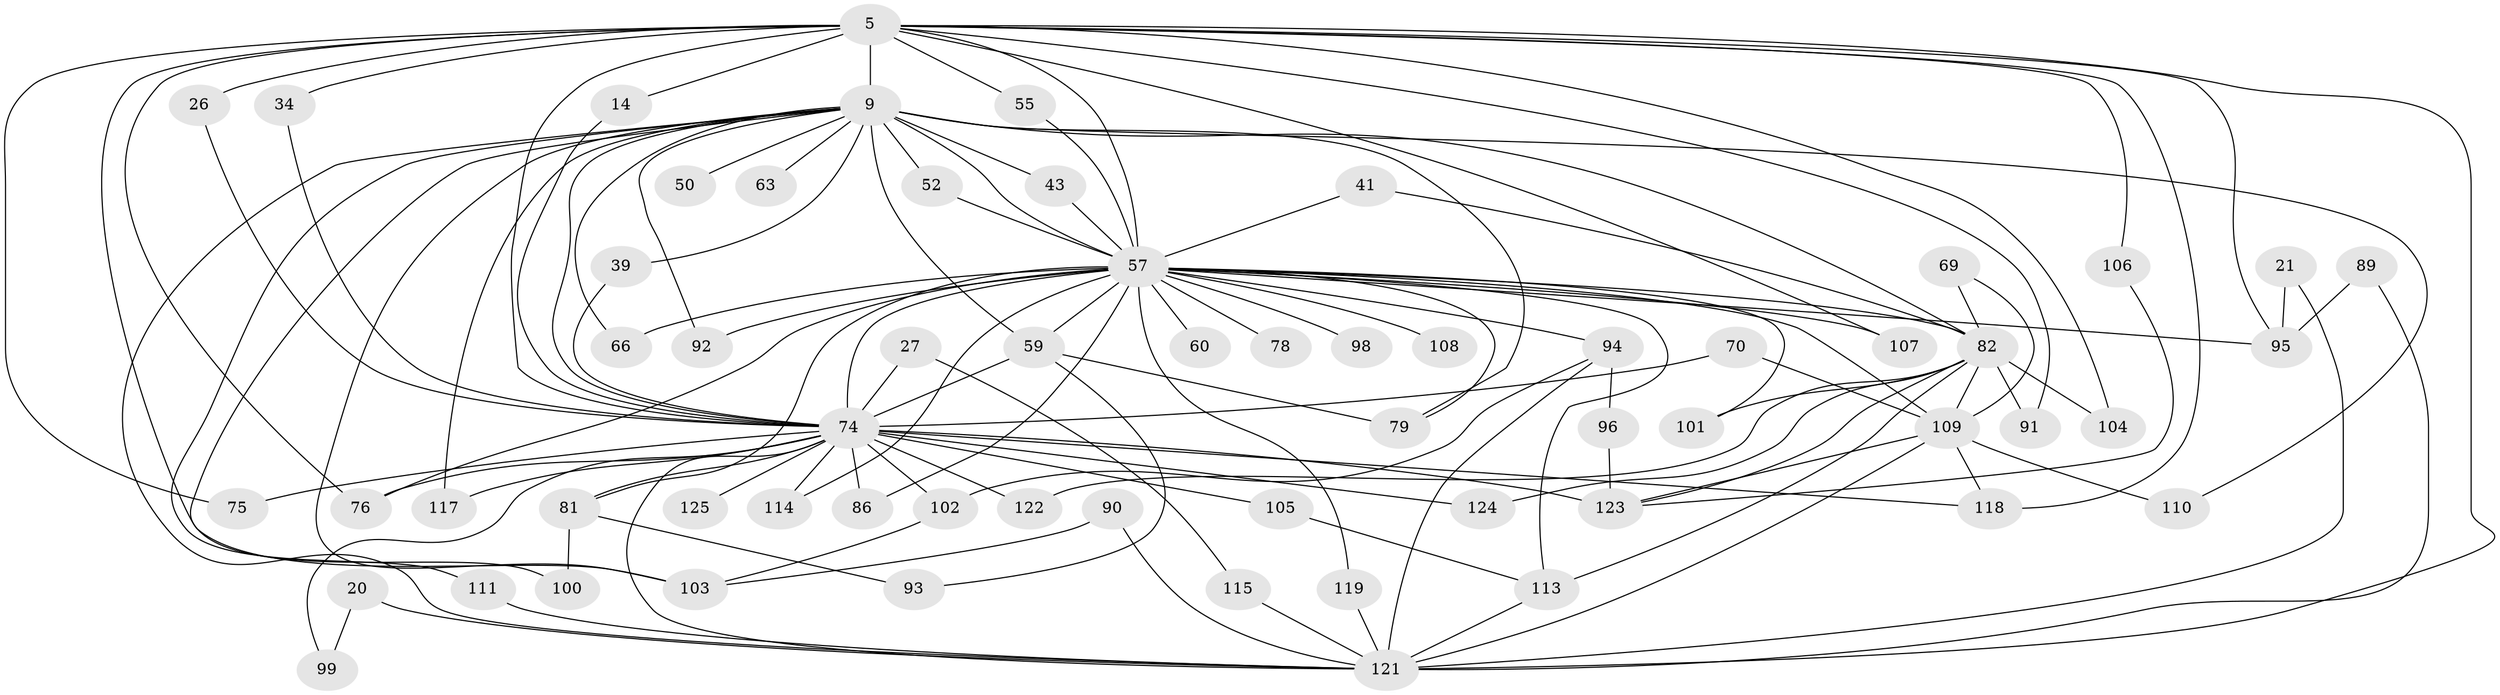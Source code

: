 // original degree distribution, {19: 0.008, 30: 0.008, 15: 0.008, 16: 0.008, 20: 0.008, 27: 0.008, 18: 0.016, 26: 0.008, 29: 0.008, 7: 0.032, 4: 0.08, 2: 0.568, 3: 0.152, 8: 0.024, 5: 0.056, 6: 0.008}
// Generated by graph-tools (version 1.1) at 2025/43/03/09/25 04:43:27]
// undirected, 62 vertices, 122 edges
graph export_dot {
graph [start="1"]
  node [color=gray90,style=filled];
  5 [super="+1"];
  9 [super="+7+4"];
  14;
  20;
  21;
  26;
  27;
  34;
  39;
  41;
  43;
  50;
  52;
  55;
  57 [super="+31+10"];
  59 [super="+58+56"];
  60;
  63;
  66;
  69;
  70;
  74 [super="+44+67"];
  75;
  76 [super="+72"];
  78;
  79 [super="+54"];
  81 [super="+45"];
  82 [super="+64+61"];
  86;
  89;
  90;
  91;
  92 [super="+48"];
  93;
  94;
  95 [super="+19"];
  96;
  98;
  99;
  100;
  101;
  102 [super="+80"];
  103 [super="+65+51"];
  104;
  105 [super="+68"];
  106;
  107;
  108;
  109 [super="+28+37"];
  110;
  111;
  113 [super="+24"];
  114;
  115;
  117;
  118 [super="+87"];
  119;
  121 [super="+30+97+116+88"];
  122;
  123 [super="+120+73"];
  124 [super="+112"];
  125 [super="+84+71"];
  5 -- 9 [weight=8];
  5 -- 26;
  5 -- 55;
  5 -- 75;
  5 -- 91;
  5 -- 104;
  5 -- 14;
  5 -- 34;
  5 -- 106;
  5 -- 107;
  5 -- 118;
  5 -- 95;
  5 -- 103 [weight=2];
  5 -- 121 [weight=6];
  5 -- 76;
  5 -- 57 [weight=5];
  5 -- 74 [weight=4];
  9 -- 43;
  9 -- 50 [weight=2];
  9 -- 63 [weight=2];
  9 -- 100;
  9 -- 111;
  9 -- 66;
  9 -- 39;
  9 -- 103 [weight=4];
  9 -- 52;
  9 -- 79;
  9 -- 92;
  9 -- 110;
  9 -- 117;
  9 -- 121 [weight=2];
  9 -- 57 [weight=9];
  9 -- 59;
  9 -- 82 [weight=6];
  9 -- 74 [weight=10];
  14 -- 74;
  20 -- 99;
  20 -- 121 [weight=3];
  21 -- 95;
  21 -- 121;
  26 -- 74;
  27 -- 115;
  27 -- 74 [weight=2];
  34 -- 74;
  39 -- 74;
  41 -- 57;
  41 -- 82;
  43 -- 57;
  52 -- 57;
  55 -- 57;
  57 -- 109 [weight=5];
  57 -- 79 [weight=4];
  57 -- 66;
  57 -- 76 [weight=2];
  57 -- 78;
  57 -- 81 [weight=2];
  57 -- 86;
  57 -- 119;
  57 -- 92 [weight=2];
  57 -- 94;
  57 -- 95 [weight=2];
  57 -- 98;
  57 -- 101;
  57 -- 107;
  57 -- 108;
  57 -- 113;
  57 -- 114;
  57 -- 60 [weight=2];
  57 -- 59;
  57 -- 82 [weight=2];
  57 -- 74 [weight=6];
  59 -- 93;
  59 -- 79;
  59 -- 74 [weight=2];
  69 -- 109;
  69 -- 82;
  70 -- 109;
  70 -- 74;
  74 -- 75;
  74 -- 76;
  74 -- 81 [weight=2];
  74 -- 86;
  74 -- 121 [weight=2];
  74 -- 99;
  74 -- 105 [weight=2];
  74 -- 114;
  74 -- 117;
  74 -- 122;
  74 -- 124 [weight=2];
  74 -- 102;
  74 -- 123 [weight=4];
  74 -- 118;
  74 -- 125 [weight=3];
  81 -- 100;
  81 -- 93;
  82 -- 109;
  82 -- 101;
  82 -- 104;
  82 -- 113 [weight=2];
  82 -- 122;
  82 -- 91;
  82 -- 124;
  82 -- 123;
  89 -- 95;
  89 -- 121;
  90 -- 103;
  90 -- 121;
  94 -- 96;
  94 -- 102;
  94 -- 121;
  96 -- 123;
  102 -- 103;
  105 -- 113;
  106 -- 123;
  109 -- 110;
  109 -- 123 [weight=2];
  109 -- 118;
  109 -- 121;
  111 -- 121;
  113 -- 121;
  115 -- 121;
  119 -- 121;
}
